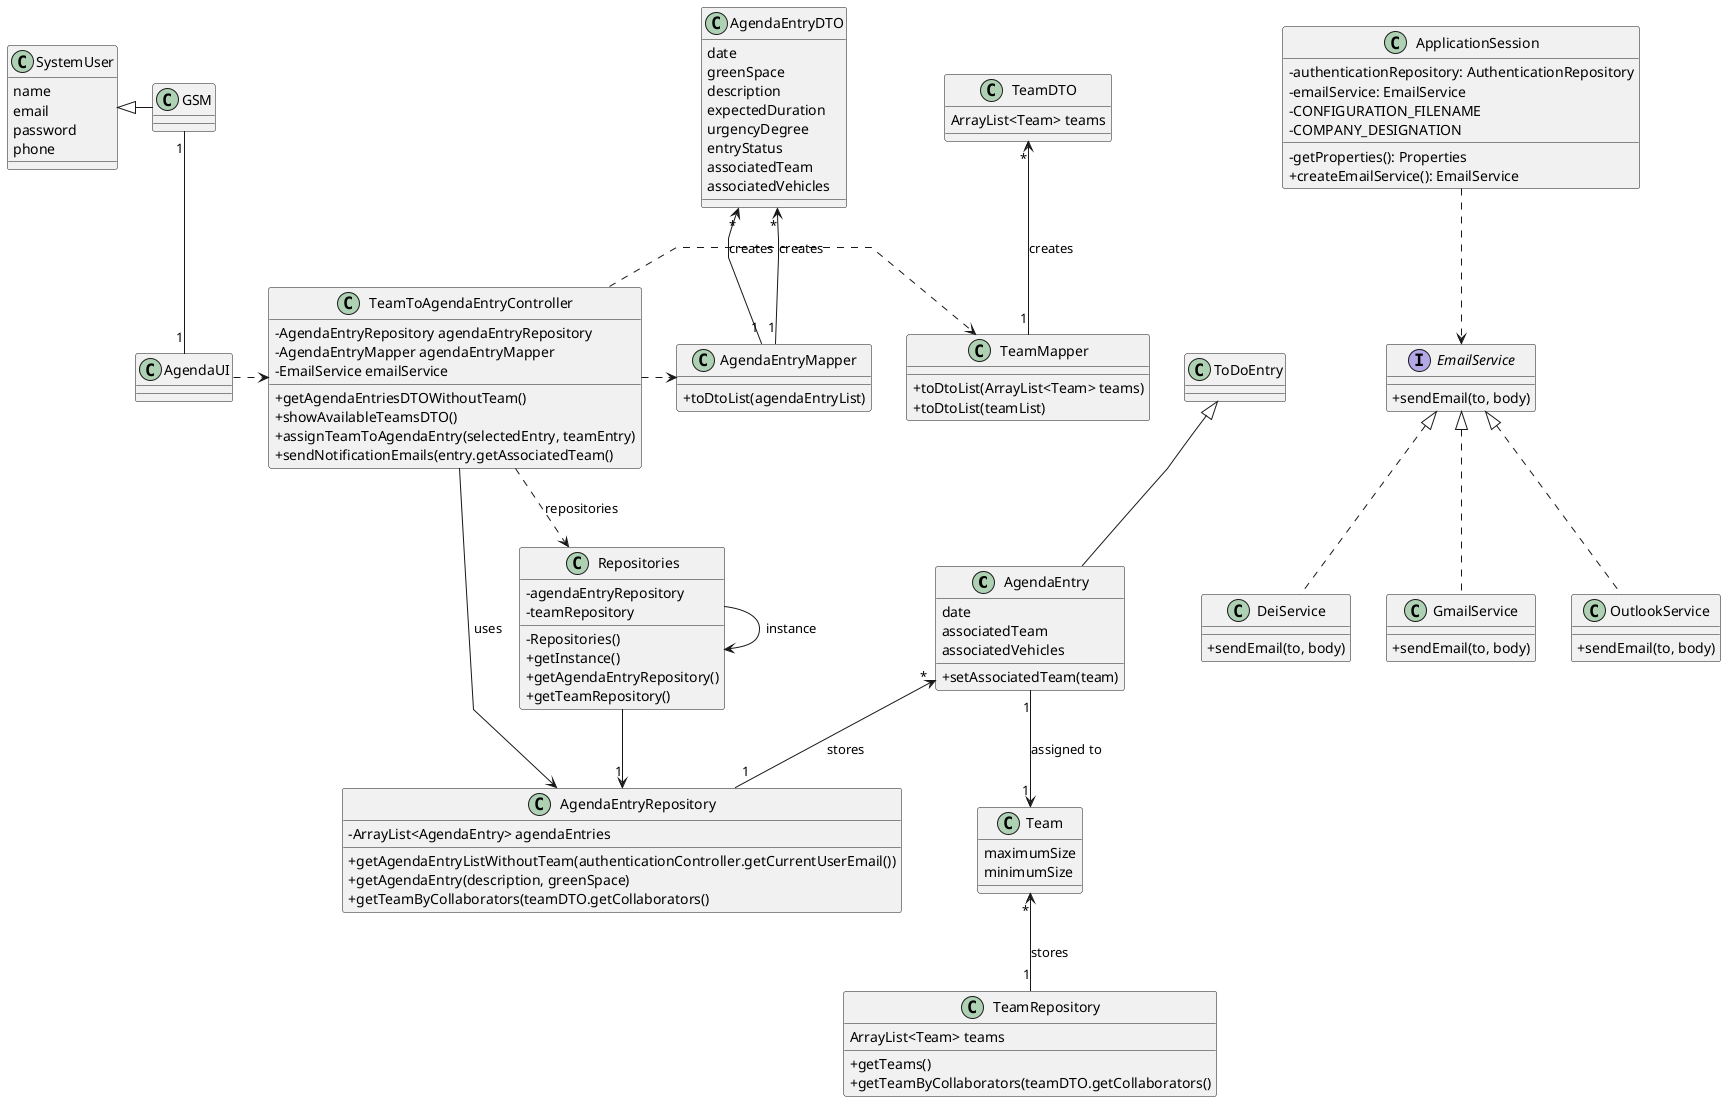 @startuml
skinparam classAttributeIconSize 0
'skinparam monochrome true
skinparam packageStyle rectangle
skinparam shadowing false
skinparam linetype polyline
'skinparam linetype orto
skinparam classAttributeIconSize 0

class AgendaEntry {
    date
    associatedTeam
    associatedVehicles
    +setAssociatedTeam(team)
}

class AgendaEntryDTO {

    date
    greenSpace
    description
    expectedDuration
    urgencyDegree
    entryStatus
    associatedTeam
    associatedVehicles

}

class SystemUser {
    name
    email
    password
    phone
}


class AgendaEntryRepository {
    - ArrayList<AgendaEntry> agendaEntries
    + getAgendaEntryListWithoutTeam(authenticationController.getCurrentUserEmail())
    + getAgendaEntry(description, greenSpace)
    + getTeamByCollaborators(teamDTO.getCollaborators()
}

class Repositories {
    - agendaEntryRepository
    -teamRepository

    - Repositories()
    + getInstance()
    + getAgendaEntryRepository()
    + getTeamRepository()

}

class AgendaEntryMapper {
    + toDtoList(agendaEntryList)

}


class TeamToAgendaEntryController {
    - AgendaEntryRepository agendaEntryRepository
    - AgendaEntryMapper agendaEntryMapper
    - EmailService emailService

    +getAgendaEntriesDTOWithoutTeam()
    +showAvailableTeamsDTO()
    +assignTeamToAgendaEntry(selectedEntry, teamEntry)
    +sendNotificationEmails(entry.getAssociatedTeam()
}

class AgendaUI {

}

class Team{
maximumSize
minimumSize

}

class TeamRepository{
    ArrayList<Team> teams
    +getTeams()
    +getTeamByCollaborators(teamDTO.getCollaborators()

}

class TeamMapper {
+toDtoList(ArrayList<Team> teams)
+toDtoList(teamList)

}

class TeamDTO {
ArrayList<Team> teams
}

interface EmailService {
    + sendEmail(to, body)
}

class DeiService implements EmailService {
    + sendEmail(to, body)
}

class GmailService implements EmailService {
    + sendEmail(to, body)
}

class OutlookService implements EmailService {
    + sendEmail(to, body)
}

class ApplicationSession{
    -authenticationRepository: AuthenticationRepository
        -emailService: EmailService
        -CONFIGURATION_FILENAME
        -COMPANY_DESIGNATION

        -getProperties(): Properties
        +createEmailService(): EmailService
}




AgendaUI .> TeamToAgendaEntryController
TeamToAgendaEntryController ..> Repositories : repositories
Repositories --> "1" AgendaEntryRepository
Repositories -> Repositories : instance
TeamToAgendaEntryController .> AgendaEntryMapper
TeamToAgendaEntryController .> TeamMapper
TeamToAgendaEntryController --> AgendaEntryRepository : uses

SystemUser <|- GSM
ToDoEntry <|-- AgendaEntry

GSM "1" -- "1" AgendaUI
AgendaEntry "*" <-- "1" AgendaEntryRepository : stores
AgendaEntryDTO "*" <-- "1" AgendaEntryMapper : creates
AgendaEntry"1" --> "1" Team: assigned to
Team "*" <-- "1" TeamRepository : stores
AgendaEntryDTO "*" <-- "1" AgendaEntryMapper : creates
TeamDTO "*" <-- "1" TeamMapper : creates


ApplicationSession ..> EmailService

@enduml

